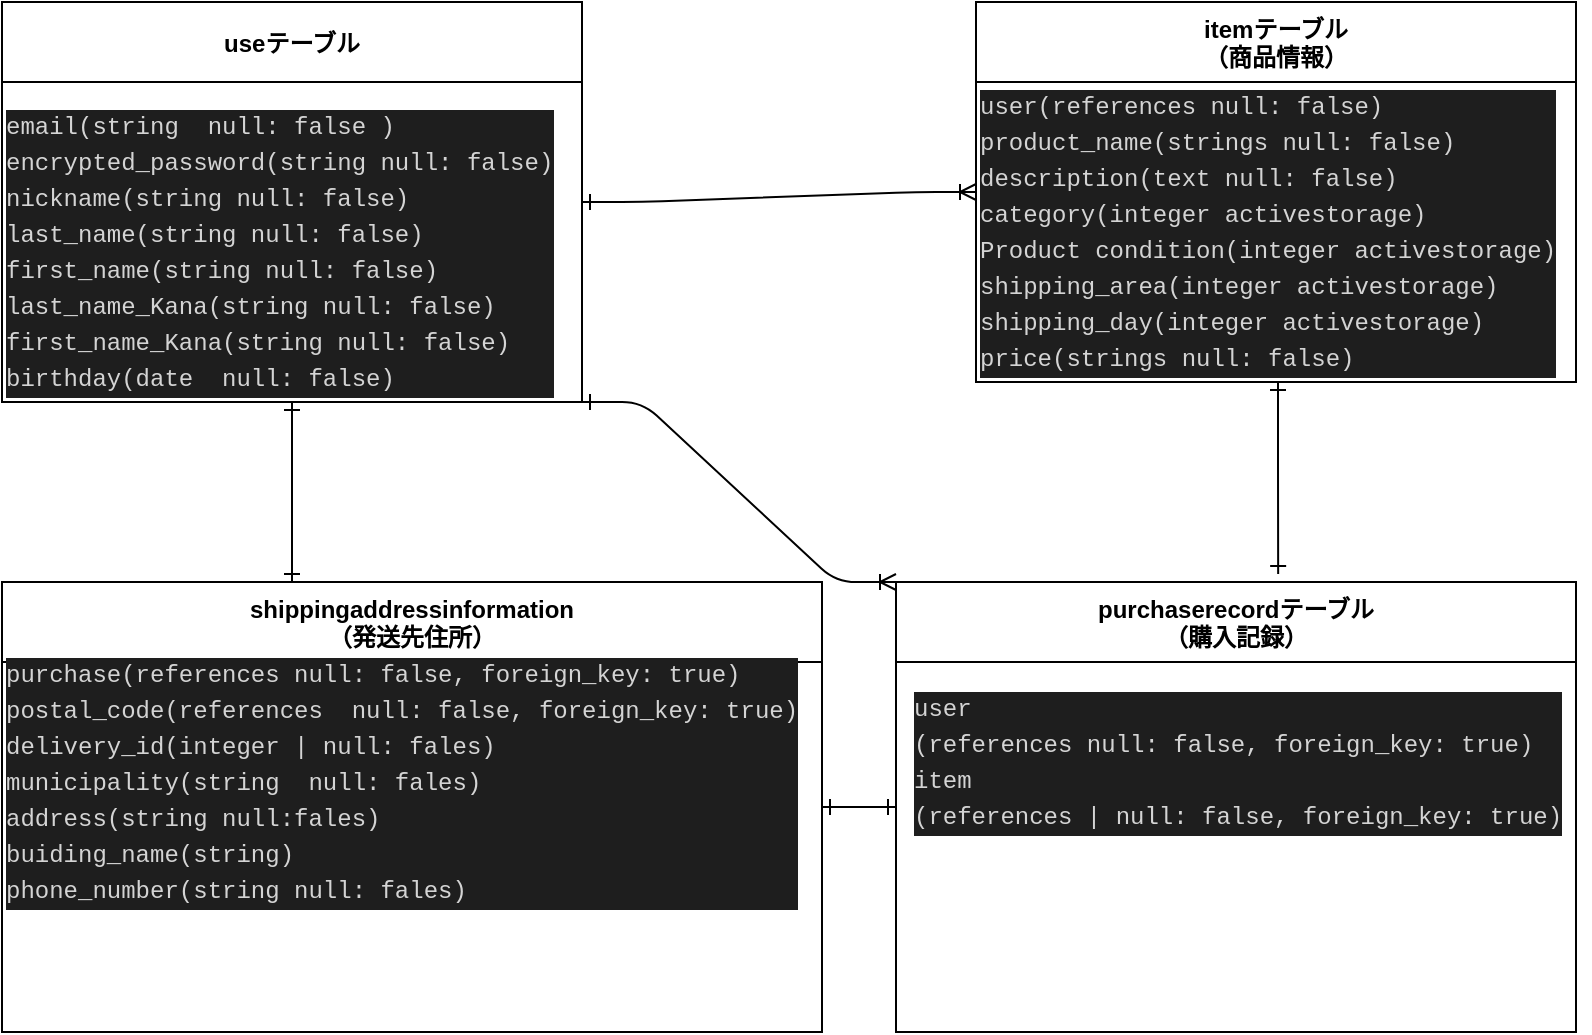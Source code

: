 <mxfile>
    <diagram id="6PnOctT42h3Jsm3-lRrx" name="ページ1">
        <mxGraphModel dx="864" dy="568" grid="1" gridSize="10" guides="1" tooltips="1" connect="1" arrows="1" fold="1" page="1" pageScale="1" pageWidth="827" pageHeight="1169" math="0" shadow="0">
            <root>
                <mxCell id="0"/>
                <mxCell id="1" parent="0"/>
                <mxCell id="11" value="useテーブル" style="swimlane;rounded=0;sketch=0;startSize=40;" vertex="1" parent="1">
                    <mxGeometry x="40" y="120" width="290" height="200" as="geometry"/>
                </mxCell>
                <mxCell id="18" value="&lt;div style=&quot;color: rgb(212 , 212 , 212) ; background-color: rgb(30 , 30 , 30) ; font-family: &amp;#34;menlo&amp;#34; , &amp;#34;monaco&amp;#34; , &amp;#34;courier new&amp;#34; , monospace ; line-height: 18px&quot;&gt;&lt;div&gt;email(string&amp;nbsp; null: false )&lt;/div&gt;&lt;div&gt;encrypted_password(string null: false)&lt;/div&gt;&lt;div&gt;nickname(string null: false)&lt;/div&gt;&lt;div&gt;last_name(string null: false)&lt;/div&gt;&lt;div&gt;first_name(string null: false)&lt;/div&gt;&lt;div&gt;last_name_Kana(string null: false)&lt;/div&gt;&lt;div&gt;first_name_Kana(string null: false)&lt;/div&gt;&lt;div&gt;birthday(date&amp;nbsp; null: false)&lt;/div&gt;&lt;/div&gt;" style="text;html=1;align=left;verticalAlign=middle;resizable=0;points=[];autosize=1;strokeColor=none;" vertex="1" parent="11">
                    <mxGeometry y="50" width="290" height="150" as="geometry"/>
                </mxCell>
                <mxCell id="33" style="edgeStyle=orthogonalEdgeStyle;rounded=0;sketch=0;orthogonalLoop=1;jettySize=auto;html=1;startArrow=ERone;startFill=0;endArrow=ERone;endFill=0;entryX=0.562;entryY=-0.018;entryDx=0;entryDy=0;entryPerimeter=0;" edge="1" parent="1" source="13" target="14">
                    <mxGeometry relative="1" as="geometry">
                        <mxPoint x="520" y="390" as="targetPoint"/>
                        <Array as="points">
                            <mxPoint x="678" y="350"/>
                            <mxPoint x="678" y="350"/>
                        </Array>
                    </mxGeometry>
                </mxCell>
                <mxCell id="13" value="itemテーブル&#10;（商品情報）" style="swimlane;rounded=0;sketch=0;startSize=40;" vertex="1" parent="1">
                    <mxGeometry x="527" y="120" width="300" height="190" as="geometry"/>
                </mxCell>
                <mxCell id="35" value="&lt;div style=&quot;color: rgb(212 , 212 , 212) ; background-color: rgb(30 , 30 , 30) ; font-family: &amp;#34;menlo&amp;#34; , &amp;#34;monaco&amp;#34; , &amp;#34;courier new&amp;#34; , monospace ; line-height: 18px&quot;&gt;&lt;div&gt;user(references null: false)&lt;/div&gt;&lt;div&gt;product_name(strings null: false)&lt;/div&gt;&lt;div&gt;description(text null: false)&lt;/div&gt;&lt;div&gt;category(integer activestorage)&lt;/div&gt;&lt;div&gt;Product condition(integer activestorage)&lt;/div&gt;&lt;div&gt;shipping_area(integer activestorage)&lt;/div&gt;&lt;div&gt;shipping_day(integer activestorage)&lt;/div&gt;&lt;div&gt;price(strings null: false)&lt;/div&gt;&lt;/div&gt;" style="text;html=1;align=left;verticalAlign=middle;resizable=0;points=[];autosize=1;strokeColor=none;" vertex="1" parent="13">
                    <mxGeometry y="40" width="300" height="150" as="geometry"/>
                </mxCell>
                <mxCell id="21" style="edgeStyle=orthogonalEdgeStyle;curved=0;rounded=1;sketch=0;orthogonalLoop=1;jettySize=auto;html=1;entryX=1;entryY=0.5;entryDx=0;entryDy=0;startArrow=ERone;startFill=0;endArrow=ERone;endFill=0;" edge="1" parent="1" source="14" target="19">
                    <mxGeometry relative="1" as="geometry"/>
                </mxCell>
                <mxCell id="14" value="purchaserecordテーブル&#10;（購入記録）" style="swimlane;rounded=0;sketch=0;startSize=40;" vertex="1" parent="1">
                    <mxGeometry x="487" y="410" width="340" height="225" as="geometry"/>
                </mxCell>
                <mxCell id="36" value="&lt;div style=&quot;color: rgb(212 , 212 , 212) ; background-color: rgb(30 , 30 , 30) ; font-family: &amp;quot;menlo&amp;quot; , &amp;quot;monaco&amp;quot; , &amp;quot;courier new&amp;quot; , monospace ; line-height: 18px&quot;&gt;&lt;div&gt;user&lt;/div&gt;&lt;div&gt;(references null: false, foreign_key: true)&lt;/div&gt;&lt;div&gt;item&lt;/div&gt;&lt;div&gt;(references | null: false, foreign_key: true)&lt;/div&gt;&lt;/div&gt;" style="text;html=1;align=left;verticalAlign=middle;resizable=0;points=[];autosize=1;strokeColor=none;" vertex="1" parent="14">
                    <mxGeometry x="7" y="50" width="340" height="80" as="geometry"/>
                </mxCell>
                <mxCell id="22" style="edgeStyle=orthogonalEdgeStyle;curved=0;rounded=1;sketch=0;orthogonalLoop=1;jettySize=auto;html=1;entryX=0.5;entryY=1;entryDx=0;entryDy=0;endArrow=ERone;endFill=0;startArrow=ERone;startFill=0;" edge="1" parent="1" source="19" target="11">
                    <mxGeometry relative="1" as="geometry">
                        <Array as="points">
                            <mxPoint x="185" y="380"/>
                            <mxPoint x="185" y="380"/>
                        </Array>
                    </mxGeometry>
                </mxCell>
                <mxCell id="19" value="shippingaddressinformation&#10;（発送先住所）" style="swimlane;rounded=0;sketch=0;startSize=40;" vertex="1" parent="1">
                    <mxGeometry x="40" y="410" width="410" height="225" as="geometry"/>
                </mxCell>
                <mxCell id="38" value="&lt;div style=&quot;background-color: rgb(30 , 30 , 30) ; line-height: 18px&quot;&gt;&lt;div style=&quot;color: rgb(212 , 212 , 212) ; font-family: &amp;#34;menlo&amp;#34; , &amp;#34;monaco&amp;#34; , &amp;#34;courier new&amp;#34; , monospace&quot;&gt;purchase(references null: false, foreign_key: true)&lt;/div&gt;&lt;div style=&quot;color: rgb(212 , 212 , 212) ; font-family: &amp;#34;menlo&amp;#34; , &amp;#34;monaco&amp;#34; , &amp;#34;courier new&amp;#34; , monospace&quot;&gt;postal_code(references&amp;nbsp; null: false, foreign_key: true)&lt;/div&gt;&lt;div style=&quot;color: rgb(212 , 212 , 212) ; font-family: &amp;#34;menlo&amp;#34; , &amp;#34;monaco&amp;#34; , &amp;#34;courier new&amp;#34; , monospace&quot;&gt;delivery_id(integer    | null: fales)&lt;/div&gt;&lt;div style=&quot;color: rgb(212 , 212 , 212) ; font-family: &amp;#34;menlo&amp;#34; , &amp;#34;monaco&amp;#34; , &amp;#34;courier new&amp;#34; , monospace&quot;&gt;municipality(string&amp;nbsp; null: fales)&lt;/div&gt;&lt;div style=&quot;color: rgb(212 , 212 , 212) ; font-family: &amp;#34;menlo&amp;#34; , &amp;#34;monaco&amp;#34; , &amp;#34;courier new&amp;#34; , monospace&quot;&gt;address(string null:fales)&lt;/div&gt;&lt;div style=&quot;color: rgb(212 , 212 , 212) ; font-family: &amp;#34;menlo&amp;#34; , &amp;#34;monaco&amp;#34; , &amp;#34;courier new&amp;#34; , monospace&quot;&gt;buiding_name(string)&lt;/div&gt;&lt;div style=&quot;color: rgb(212 , 212 , 212) ; font-family: &amp;#34;menlo&amp;#34; , &amp;#34;monaco&amp;#34; , &amp;#34;courier new&amp;#34; , monospace&quot;&gt;phone_number(string null: fales)&lt;/div&gt;&lt;/div&gt;" style="text;html=1;align=left;verticalAlign=middle;resizable=0;points=[];autosize=1;strokeColor=none;" vertex="1" parent="19">
                    <mxGeometry y="35" width="410" height="130" as="geometry"/>
                </mxCell>
                <mxCell id="25" value="" style="edgeStyle=entityRelationEdgeStyle;fontSize=12;html=1;endArrow=ERoneToMany;exitX=1;exitY=0.5;exitDx=0;exitDy=0;startArrow=ERone;startFill=0;entryX=0;entryY=0.5;entryDx=0;entryDy=0;" edge="1" parent="1" source="11" target="13">
                    <mxGeometry width="100" height="100" relative="1" as="geometry">
                        <mxPoint x="300" y="340" as="sourcePoint"/>
                        <mxPoint x="436" y="220" as="targetPoint"/>
                    </mxGeometry>
                </mxCell>
                <mxCell id="34" value="" style="edgeStyle=entityRelationEdgeStyle;fontSize=12;html=1;endArrow=ERoneToMany;startArrow=ERone;exitX=1;exitY=1;exitDx=0;exitDy=0;entryX=0;entryY=0;entryDx=0;entryDy=0;startFill=0;" edge="1" parent="1" source="11" target="14">
                    <mxGeometry width="100" height="100" relative="1" as="geometry">
                        <mxPoint x="300" y="320" as="sourcePoint"/>
                        <mxPoint x="430" y="390" as="targetPoint"/>
                    </mxGeometry>
                </mxCell>
            </root>
        </mxGraphModel>
    </diagram>
</mxfile>
